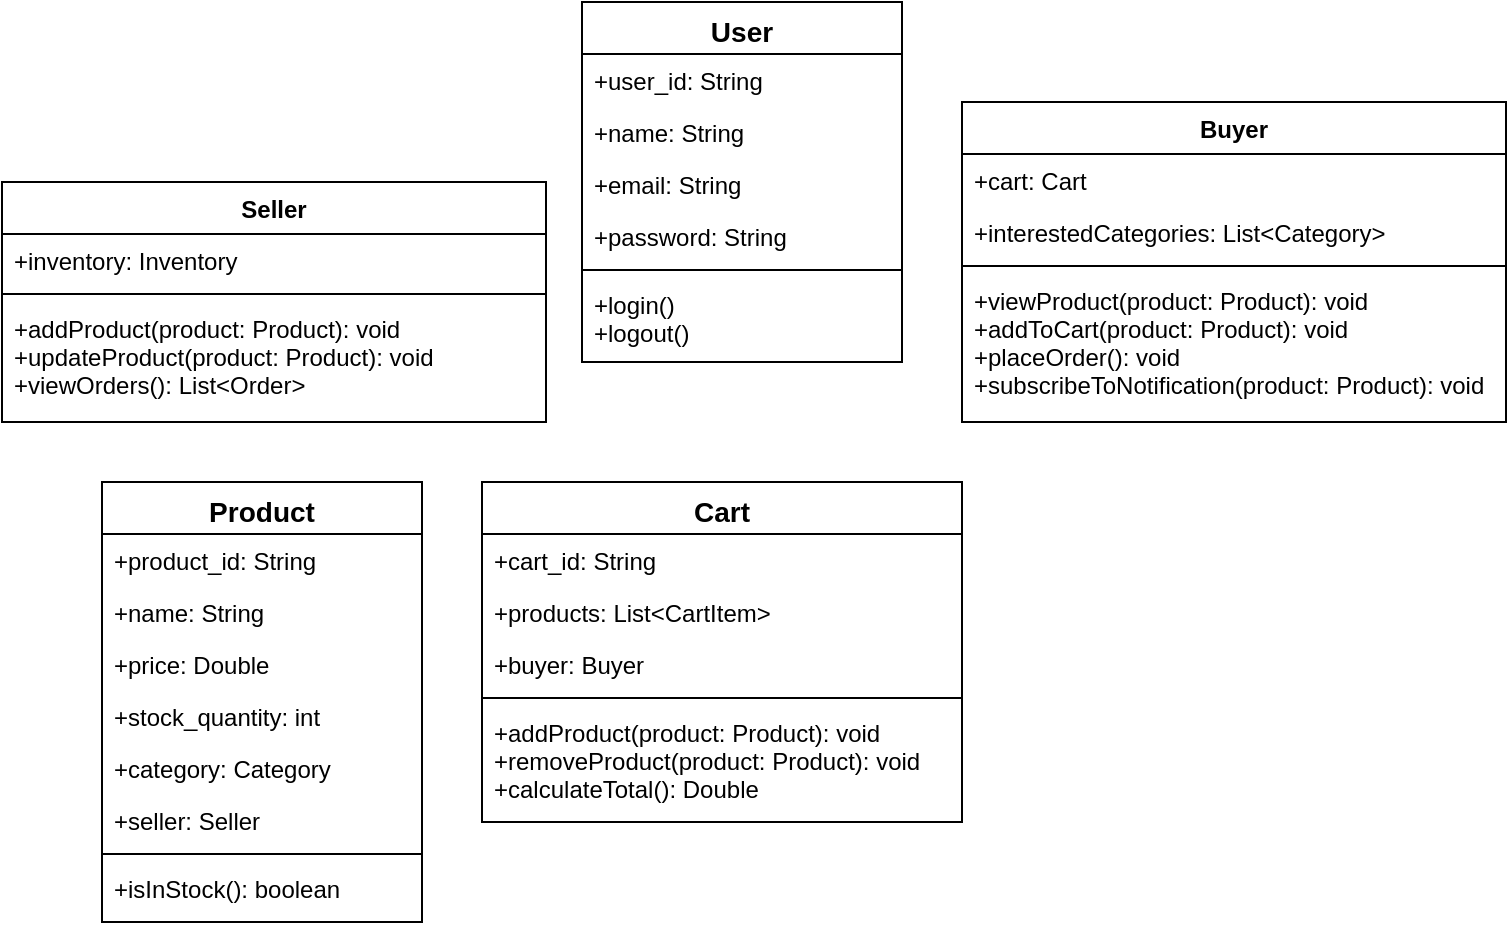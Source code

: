 <mxfile version="24.7.7">
  <diagram id="C5RBs43oDa-KdzZeNtuy" name="Page-1">
    <mxGraphModel dx="1050" dy="557" grid="1" gridSize="10" guides="1" tooltips="1" connect="1" arrows="1" fold="1" page="1" pageScale="1" pageWidth="827" pageHeight="1169" math="0" shadow="0">
      <root>
        <mxCell id="WIyWlLk6GJQsqaUBKTNV-0" />
        <mxCell id="WIyWlLk6GJQsqaUBKTNV-1" parent="WIyWlLk6GJQsqaUBKTNV-0" />
        <mxCell id="zkfFHV4jXpPFQw0GAbJ--0" value="User" style="swimlane;fontStyle=1;align=center;verticalAlign=top;childLayout=stackLayout;horizontal=1;startSize=26;horizontalStack=0;resizeParent=1;resizeLast=0;collapsible=1;marginBottom=0;rounded=0;shadow=0;strokeWidth=1;fontSize=14;" parent="WIyWlLk6GJQsqaUBKTNV-1" vertex="1">
          <mxGeometry x="310" y="60" width="160" height="180" as="geometry">
            <mxRectangle x="230" y="140" width="160" height="26" as="alternateBounds" />
          </mxGeometry>
        </mxCell>
        <mxCell id="zkfFHV4jXpPFQw0GAbJ--1" value="+user_id: String" style="text;align=left;verticalAlign=top;spacingLeft=4;spacingRight=4;overflow=hidden;rotatable=0;points=[[0,0.5],[1,0.5]];portConstraint=eastwest;" parent="zkfFHV4jXpPFQw0GAbJ--0" vertex="1">
          <mxGeometry y="26" width="160" height="26" as="geometry" />
        </mxCell>
        <mxCell id="zkfFHV4jXpPFQw0GAbJ--2" value="+name: String" style="text;align=left;verticalAlign=top;spacingLeft=4;spacingRight=4;overflow=hidden;rotatable=0;points=[[0,0.5],[1,0.5]];portConstraint=eastwest;rounded=0;shadow=0;html=0;" parent="zkfFHV4jXpPFQw0GAbJ--0" vertex="1">
          <mxGeometry y="52" width="160" height="26" as="geometry" />
        </mxCell>
        <mxCell id="zkfFHV4jXpPFQw0GAbJ--3" value="+email: String" style="text;align=left;verticalAlign=top;spacingLeft=4;spacingRight=4;overflow=hidden;rotatable=0;points=[[0,0.5],[1,0.5]];portConstraint=eastwest;rounded=0;shadow=0;html=0;" parent="zkfFHV4jXpPFQw0GAbJ--0" vertex="1">
          <mxGeometry y="78" width="160" height="26" as="geometry" />
        </mxCell>
        <mxCell id="u5Cq7U4rIZ7ZOea5_f4H-0" value="+password: String" style="text;align=left;verticalAlign=top;spacingLeft=4;spacingRight=4;overflow=hidden;rotatable=0;points=[[0,0.5],[1,0.5]];portConstraint=eastwest;rounded=0;shadow=0;html=0;" vertex="1" parent="zkfFHV4jXpPFQw0GAbJ--0">
          <mxGeometry y="104" width="160" height="26" as="geometry" />
        </mxCell>
        <mxCell id="zkfFHV4jXpPFQw0GAbJ--4" value="" style="line;html=1;strokeWidth=1;align=left;verticalAlign=middle;spacingTop=-1;spacingLeft=3;spacingRight=3;rotatable=0;labelPosition=right;points=[];portConstraint=eastwest;" parent="zkfFHV4jXpPFQw0GAbJ--0" vertex="1">
          <mxGeometry y="130" width="160" height="8" as="geometry" />
        </mxCell>
        <mxCell id="zkfFHV4jXpPFQw0GAbJ--5" value="+login()&#xa;+logout()" style="text;align=left;verticalAlign=top;spacingLeft=4;spacingRight=4;overflow=hidden;rotatable=0;points=[[0,0.5],[1,0.5]];portConstraint=eastwest;" parent="zkfFHV4jXpPFQw0GAbJ--0" vertex="1">
          <mxGeometry y="138" width="160" height="42" as="geometry" />
        </mxCell>
        <mxCell id="zkfFHV4jXpPFQw0GAbJ--17" value="Buyer" style="swimlane;fontStyle=1;align=center;verticalAlign=top;childLayout=stackLayout;horizontal=1;startSize=26;horizontalStack=0;resizeParent=1;resizeLast=0;collapsible=1;marginBottom=0;rounded=0;shadow=0;strokeWidth=1;" parent="WIyWlLk6GJQsqaUBKTNV-1" vertex="1">
          <mxGeometry x="500" y="110" width="272" height="160" as="geometry">
            <mxRectangle x="550" y="140" width="160" height="26" as="alternateBounds" />
          </mxGeometry>
        </mxCell>
        <mxCell id="zkfFHV4jXpPFQw0GAbJ--18" value="+cart: Cart" style="text;align=left;verticalAlign=top;spacingLeft=4;spacingRight=4;overflow=hidden;rotatable=0;points=[[0,0.5],[1,0.5]];portConstraint=eastwest;" parent="zkfFHV4jXpPFQw0GAbJ--17" vertex="1">
          <mxGeometry y="26" width="272" height="26" as="geometry" />
        </mxCell>
        <mxCell id="zkfFHV4jXpPFQw0GAbJ--19" value="+interestedCategories: List&lt;Category&gt;" style="text;align=left;verticalAlign=top;spacingLeft=4;spacingRight=4;overflow=hidden;rotatable=0;points=[[0,0.5],[1,0.5]];portConstraint=eastwest;rounded=0;shadow=0;html=0;" parent="zkfFHV4jXpPFQw0GAbJ--17" vertex="1">
          <mxGeometry y="52" width="272" height="26" as="geometry" />
        </mxCell>
        <mxCell id="zkfFHV4jXpPFQw0GAbJ--23" value="" style="line;html=1;strokeWidth=1;align=left;verticalAlign=middle;spacingTop=-1;spacingLeft=3;spacingRight=3;rotatable=0;labelPosition=right;points=[];portConstraint=eastwest;" parent="zkfFHV4jXpPFQw0GAbJ--17" vertex="1">
          <mxGeometry y="78" width="272" height="8" as="geometry" />
        </mxCell>
        <mxCell id="zkfFHV4jXpPFQw0GAbJ--24" value="+viewProduct(product: Product): void&#xa;+addToCart(product: Product): void&#xa;+placeOrder(): void&#xa;+subscribeToNotification(product: Product): void" style="text;align=left;verticalAlign=top;spacingLeft=4;spacingRight=4;overflow=hidden;rotatable=0;points=[[0,0.5],[1,0.5]];portConstraint=eastwest;" parent="zkfFHV4jXpPFQw0GAbJ--17" vertex="1">
          <mxGeometry y="86" width="272" height="74" as="geometry" />
        </mxCell>
        <mxCell id="u5Cq7U4rIZ7ZOea5_f4H-1" value="Seller" style="swimlane;fontStyle=1;align=center;verticalAlign=top;childLayout=stackLayout;horizontal=1;startSize=26;horizontalStack=0;resizeParent=1;resizeLast=0;collapsible=1;marginBottom=0;rounded=0;shadow=0;strokeWidth=1;" vertex="1" parent="WIyWlLk6GJQsqaUBKTNV-1">
          <mxGeometry x="20" y="150" width="272" height="120" as="geometry">
            <mxRectangle x="550" y="140" width="160" height="26" as="alternateBounds" />
          </mxGeometry>
        </mxCell>
        <mxCell id="u5Cq7U4rIZ7ZOea5_f4H-2" value="+inventory: Inventory" style="text;align=left;verticalAlign=top;spacingLeft=4;spacingRight=4;overflow=hidden;rotatable=0;points=[[0,0.5],[1,0.5]];portConstraint=eastwest;" vertex="1" parent="u5Cq7U4rIZ7ZOea5_f4H-1">
          <mxGeometry y="26" width="272" height="26" as="geometry" />
        </mxCell>
        <mxCell id="u5Cq7U4rIZ7ZOea5_f4H-4" value="" style="line;html=1;strokeWidth=1;align=left;verticalAlign=middle;spacingTop=-1;spacingLeft=3;spacingRight=3;rotatable=0;labelPosition=right;points=[];portConstraint=eastwest;" vertex="1" parent="u5Cq7U4rIZ7ZOea5_f4H-1">
          <mxGeometry y="52" width="272" height="8" as="geometry" />
        </mxCell>
        <mxCell id="u5Cq7U4rIZ7ZOea5_f4H-5" value="+addProduct(product: Product): void&#xa;+updateProduct(product: Product): void&#xa;+viewOrders(): List&lt;Order&gt;" style="text;align=left;verticalAlign=top;spacingLeft=4;spacingRight=4;overflow=hidden;rotatable=0;points=[[0,0.5],[1,0.5]];portConstraint=eastwest;" vertex="1" parent="u5Cq7U4rIZ7ZOea5_f4H-1">
          <mxGeometry y="60" width="272" height="60" as="geometry" />
        </mxCell>
        <mxCell id="u5Cq7U4rIZ7ZOea5_f4H-6" value="Product" style="swimlane;fontStyle=1;align=center;verticalAlign=top;childLayout=stackLayout;horizontal=1;startSize=26;horizontalStack=0;resizeParent=1;resizeLast=0;collapsible=1;marginBottom=0;rounded=0;shadow=0;strokeWidth=1;fontSize=14;" vertex="1" parent="WIyWlLk6GJQsqaUBKTNV-1">
          <mxGeometry x="70" y="300" width="160" height="220" as="geometry">
            <mxRectangle x="230" y="140" width="160" height="26" as="alternateBounds" />
          </mxGeometry>
        </mxCell>
        <mxCell id="u5Cq7U4rIZ7ZOea5_f4H-7" value="+product_id: String" style="text;align=left;verticalAlign=top;spacingLeft=4;spacingRight=4;overflow=hidden;rotatable=0;points=[[0,0.5],[1,0.5]];portConstraint=eastwest;" vertex="1" parent="u5Cq7U4rIZ7ZOea5_f4H-6">
          <mxGeometry y="26" width="160" height="26" as="geometry" />
        </mxCell>
        <mxCell id="u5Cq7U4rIZ7ZOea5_f4H-8" value="+name: String" style="text;align=left;verticalAlign=top;spacingLeft=4;spacingRight=4;overflow=hidden;rotatable=0;points=[[0,0.5],[1,0.5]];portConstraint=eastwest;rounded=0;shadow=0;html=0;" vertex="1" parent="u5Cq7U4rIZ7ZOea5_f4H-6">
          <mxGeometry y="52" width="160" height="26" as="geometry" />
        </mxCell>
        <mxCell id="u5Cq7U4rIZ7ZOea5_f4H-9" value="+price: Double" style="text;align=left;verticalAlign=top;spacingLeft=4;spacingRight=4;overflow=hidden;rotatable=0;points=[[0,0.5],[1,0.5]];portConstraint=eastwest;rounded=0;shadow=0;html=0;" vertex="1" parent="u5Cq7U4rIZ7ZOea5_f4H-6">
          <mxGeometry y="78" width="160" height="26" as="geometry" />
        </mxCell>
        <mxCell id="u5Cq7U4rIZ7ZOea5_f4H-10" value="+stock_quantity: int" style="text;align=left;verticalAlign=top;spacingLeft=4;spacingRight=4;overflow=hidden;rotatable=0;points=[[0,0.5],[1,0.5]];portConstraint=eastwest;rounded=0;shadow=0;html=0;" vertex="1" parent="u5Cq7U4rIZ7ZOea5_f4H-6">
          <mxGeometry y="104" width="160" height="26" as="geometry" />
        </mxCell>
        <mxCell id="u5Cq7U4rIZ7ZOea5_f4H-13" value="+category: Category" style="text;align=left;verticalAlign=top;spacingLeft=4;spacingRight=4;overflow=hidden;rotatable=0;points=[[0,0.5],[1,0.5]];portConstraint=eastwest;rounded=0;shadow=0;html=0;" vertex="1" parent="u5Cq7U4rIZ7ZOea5_f4H-6">
          <mxGeometry y="130" width="160" height="26" as="geometry" />
        </mxCell>
        <mxCell id="u5Cq7U4rIZ7ZOea5_f4H-14" value="+seller: Seller" style="text;align=left;verticalAlign=top;spacingLeft=4;spacingRight=4;overflow=hidden;rotatable=0;points=[[0,0.5],[1,0.5]];portConstraint=eastwest;rounded=0;shadow=0;html=0;" vertex="1" parent="u5Cq7U4rIZ7ZOea5_f4H-6">
          <mxGeometry y="156" width="160" height="26" as="geometry" />
        </mxCell>
        <mxCell id="u5Cq7U4rIZ7ZOea5_f4H-11" value="" style="line;html=1;strokeWidth=1;align=left;verticalAlign=middle;spacingTop=-1;spacingLeft=3;spacingRight=3;rotatable=0;labelPosition=right;points=[];portConstraint=eastwest;" vertex="1" parent="u5Cq7U4rIZ7ZOea5_f4H-6">
          <mxGeometry y="182" width="160" height="8" as="geometry" />
        </mxCell>
        <mxCell id="u5Cq7U4rIZ7ZOea5_f4H-12" value="+isInStock(): boolean" style="text;align=left;verticalAlign=top;spacingLeft=4;spacingRight=4;overflow=hidden;rotatable=0;points=[[0,0.5],[1,0.5]];portConstraint=eastwest;" vertex="1" parent="u5Cq7U4rIZ7ZOea5_f4H-6">
          <mxGeometry y="190" width="160" height="30" as="geometry" />
        </mxCell>
        <mxCell id="u5Cq7U4rIZ7ZOea5_f4H-15" value="Cart" style="swimlane;fontStyle=1;align=center;verticalAlign=top;childLayout=stackLayout;horizontal=1;startSize=26;horizontalStack=0;resizeParent=1;resizeLast=0;collapsible=1;marginBottom=0;rounded=0;shadow=0;strokeWidth=1;fontSize=14;" vertex="1" parent="WIyWlLk6GJQsqaUBKTNV-1">
          <mxGeometry x="260" y="300" width="240" height="170" as="geometry">
            <mxRectangle x="230" y="140" width="160" height="26" as="alternateBounds" />
          </mxGeometry>
        </mxCell>
        <mxCell id="u5Cq7U4rIZ7ZOea5_f4H-16" value="+cart_id: String" style="text;align=left;verticalAlign=top;spacingLeft=4;spacingRight=4;overflow=hidden;rotatable=0;points=[[0,0.5],[1,0.5]];portConstraint=eastwest;" vertex="1" parent="u5Cq7U4rIZ7ZOea5_f4H-15">
          <mxGeometry y="26" width="240" height="26" as="geometry" />
        </mxCell>
        <mxCell id="u5Cq7U4rIZ7ZOea5_f4H-17" value="+products: List&lt;CartItem&gt;" style="text;align=left;verticalAlign=top;spacingLeft=4;spacingRight=4;overflow=hidden;rotatable=0;points=[[0,0.5],[1,0.5]];portConstraint=eastwest;rounded=0;shadow=0;html=0;" vertex="1" parent="u5Cq7U4rIZ7ZOea5_f4H-15">
          <mxGeometry y="52" width="240" height="26" as="geometry" />
        </mxCell>
        <mxCell id="u5Cq7U4rIZ7ZOea5_f4H-18" value="+buyer: Buyer" style="text;align=left;verticalAlign=top;spacingLeft=4;spacingRight=4;overflow=hidden;rotatable=0;points=[[0,0.5],[1,0.5]];portConstraint=eastwest;rounded=0;shadow=0;html=0;" vertex="1" parent="u5Cq7U4rIZ7ZOea5_f4H-15">
          <mxGeometry y="78" width="240" height="26" as="geometry" />
        </mxCell>
        <mxCell id="u5Cq7U4rIZ7ZOea5_f4H-20" value="" style="line;html=1;strokeWidth=1;align=left;verticalAlign=middle;spacingTop=-1;spacingLeft=3;spacingRight=3;rotatable=0;labelPosition=right;points=[];portConstraint=eastwest;" vertex="1" parent="u5Cq7U4rIZ7ZOea5_f4H-15">
          <mxGeometry y="104" width="240" height="8" as="geometry" />
        </mxCell>
        <mxCell id="u5Cq7U4rIZ7ZOea5_f4H-21" value="+addProduct(product: Product): void&#xa;+removeProduct(product: Product): void&#xa;+calculateTotal(): Double" style="text;align=left;verticalAlign=top;spacingLeft=4;spacingRight=4;overflow=hidden;rotatable=0;points=[[0,0.5],[1,0.5]];portConstraint=eastwest;" vertex="1" parent="u5Cq7U4rIZ7ZOea5_f4H-15">
          <mxGeometry y="112" width="240" height="58" as="geometry" />
        </mxCell>
      </root>
    </mxGraphModel>
  </diagram>
</mxfile>
